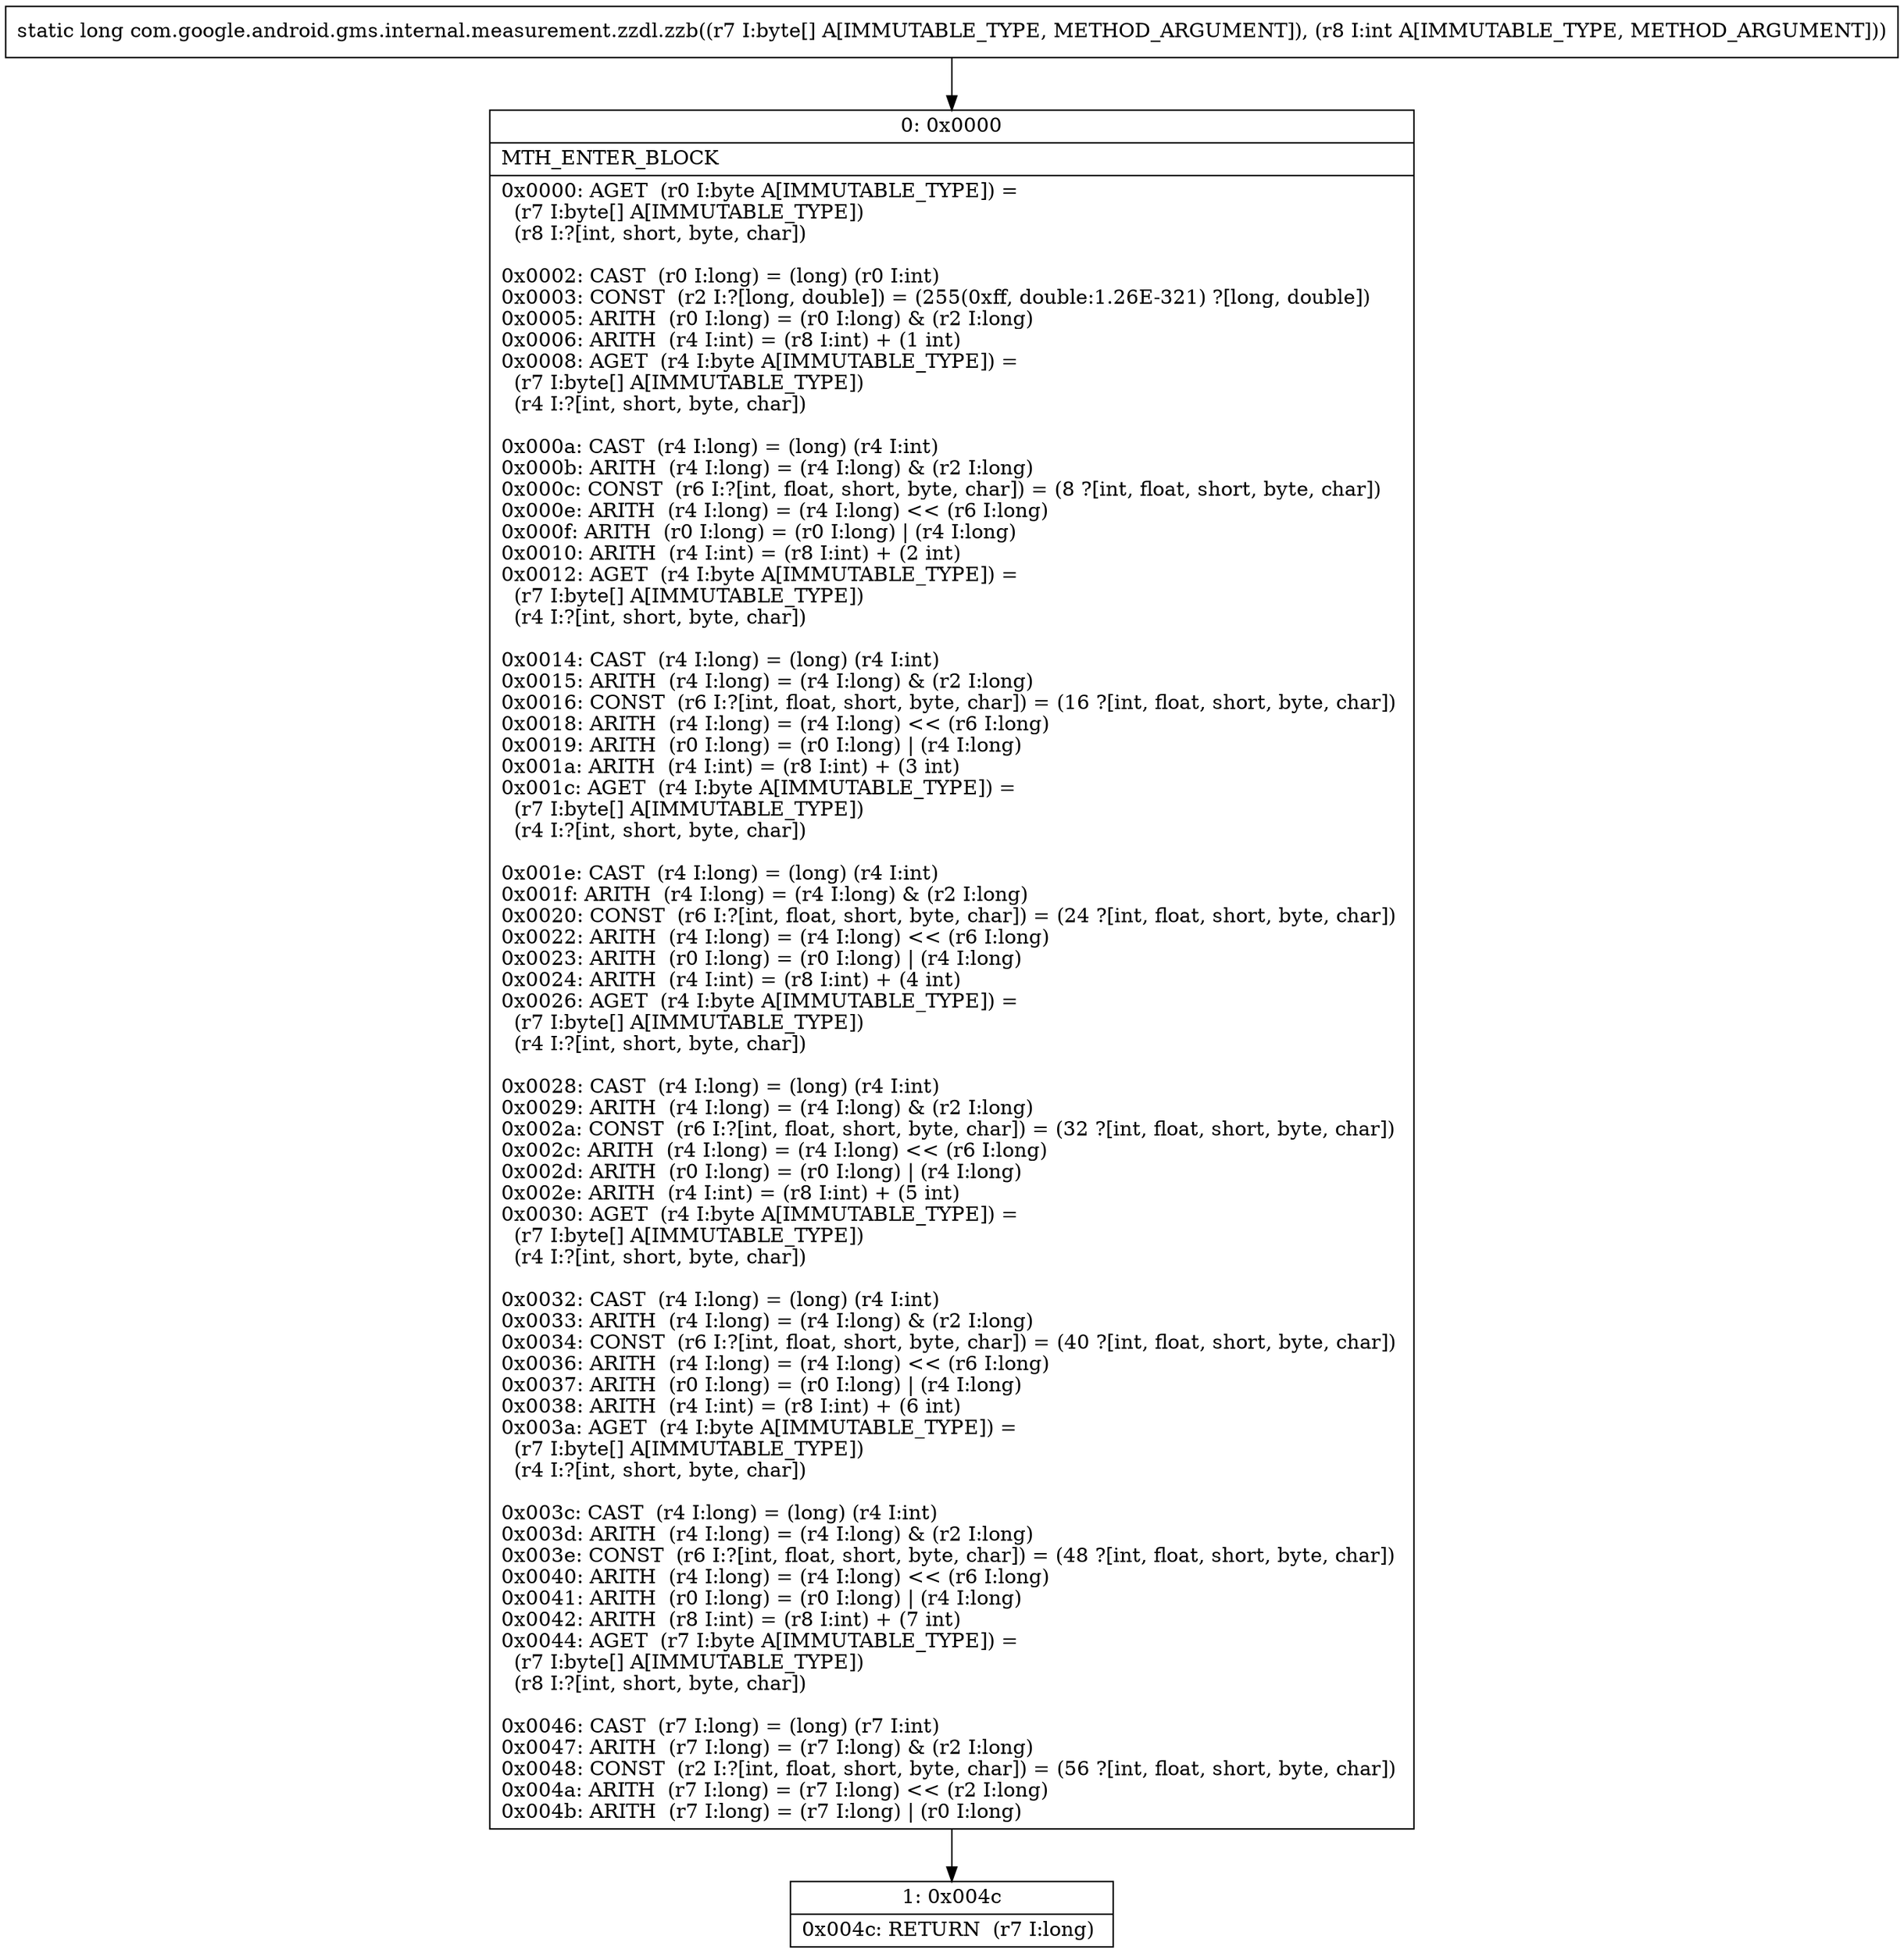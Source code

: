 digraph "CFG forcom.google.android.gms.internal.measurement.zzdl.zzb([BI)J" {
Node_0 [shape=record,label="{0\:\ 0x0000|MTH_ENTER_BLOCK\l|0x0000: AGET  (r0 I:byte A[IMMUTABLE_TYPE]) = \l  (r7 I:byte[] A[IMMUTABLE_TYPE])\l  (r8 I:?[int, short, byte, char])\l \l0x0002: CAST  (r0 I:long) = (long) (r0 I:int) \l0x0003: CONST  (r2 I:?[long, double]) = (255(0xff, double:1.26E\-321) ?[long, double]) \l0x0005: ARITH  (r0 I:long) = (r0 I:long) & (r2 I:long) \l0x0006: ARITH  (r4 I:int) = (r8 I:int) + (1 int) \l0x0008: AGET  (r4 I:byte A[IMMUTABLE_TYPE]) = \l  (r7 I:byte[] A[IMMUTABLE_TYPE])\l  (r4 I:?[int, short, byte, char])\l \l0x000a: CAST  (r4 I:long) = (long) (r4 I:int) \l0x000b: ARITH  (r4 I:long) = (r4 I:long) & (r2 I:long) \l0x000c: CONST  (r6 I:?[int, float, short, byte, char]) = (8 ?[int, float, short, byte, char]) \l0x000e: ARITH  (r4 I:long) = (r4 I:long) \<\< (r6 I:long) \l0x000f: ARITH  (r0 I:long) = (r0 I:long) \| (r4 I:long) \l0x0010: ARITH  (r4 I:int) = (r8 I:int) + (2 int) \l0x0012: AGET  (r4 I:byte A[IMMUTABLE_TYPE]) = \l  (r7 I:byte[] A[IMMUTABLE_TYPE])\l  (r4 I:?[int, short, byte, char])\l \l0x0014: CAST  (r4 I:long) = (long) (r4 I:int) \l0x0015: ARITH  (r4 I:long) = (r4 I:long) & (r2 I:long) \l0x0016: CONST  (r6 I:?[int, float, short, byte, char]) = (16 ?[int, float, short, byte, char]) \l0x0018: ARITH  (r4 I:long) = (r4 I:long) \<\< (r6 I:long) \l0x0019: ARITH  (r0 I:long) = (r0 I:long) \| (r4 I:long) \l0x001a: ARITH  (r4 I:int) = (r8 I:int) + (3 int) \l0x001c: AGET  (r4 I:byte A[IMMUTABLE_TYPE]) = \l  (r7 I:byte[] A[IMMUTABLE_TYPE])\l  (r4 I:?[int, short, byte, char])\l \l0x001e: CAST  (r4 I:long) = (long) (r4 I:int) \l0x001f: ARITH  (r4 I:long) = (r4 I:long) & (r2 I:long) \l0x0020: CONST  (r6 I:?[int, float, short, byte, char]) = (24 ?[int, float, short, byte, char]) \l0x0022: ARITH  (r4 I:long) = (r4 I:long) \<\< (r6 I:long) \l0x0023: ARITH  (r0 I:long) = (r0 I:long) \| (r4 I:long) \l0x0024: ARITH  (r4 I:int) = (r8 I:int) + (4 int) \l0x0026: AGET  (r4 I:byte A[IMMUTABLE_TYPE]) = \l  (r7 I:byte[] A[IMMUTABLE_TYPE])\l  (r4 I:?[int, short, byte, char])\l \l0x0028: CAST  (r4 I:long) = (long) (r4 I:int) \l0x0029: ARITH  (r4 I:long) = (r4 I:long) & (r2 I:long) \l0x002a: CONST  (r6 I:?[int, float, short, byte, char]) = (32 ?[int, float, short, byte, char]) \l0x002c: ARITH  (r4 I:long) = (r4 I:long) \<\< (r6 I:long) \l0x002d: ARITH  (r0 I:long) = (r0 I:long) \| (r4 I:long) \l0x002e: ARITH  (r4 I:int) = (r8 I:int) + (5 int) \l0x0030: AGET  (r4 I:byte A[IMMUTABLE_TYPE]) = \l  (r7 I:byte[] A[IMMUTABLE_TYPE])\l  (r4 I:?[int, short, byte, char])\l \l0x0032: CAST  (r4 I:long) = (long) (r4 I:int) \l0x0033: ARITH  (r4 I:long) = (r4 I:long) & (r2 I:long) \l0x0034: CONST  (r6 I:?[int, float, short, byte, char]) = (40 ?[int, float, short, byte, char]) \l0x0036: ARITH  (r4 I:long) = (r4 I:long) \<\< (r6 I:long) \l0x0037: ARITH  (r0 I:long) = (r0 I:long) \| (r4 I:long) \l0x0038: ARITH  (r4 I:int) = (r8 I:int) + (6 int) \l0x003a: AGET  (r4 I:byte A[IMMUTABLE_TYPE]) = \l  (r7 I:byte[] A[IMMUTABLE_TYPE])\l  (r4 I:?[int, short, byte, char])\l \l0x003c: CAST  (r4 I:long) = (long) (r4 I:int) \l0x003d: ARITH  (r4 I:long) = (r4 I:long) & (r2 I:long) \l0x003e: CONST  (r6 I:?[int, float, short, byte, char]) = (48 ?[int, float, short, byte, char]) \l0x0040: ARITH  (r4 I:long) = (r4 I:long) \<\< (r6 I:long) \l0x0041: ARITH  (r0 I:long) = (r0 I:long) \| (r4 I:long) \l0x0042: ARITH  (r8 I:int) = (r8 I:int) + (7 int) \l0x0044: AGET  (r7 I:byte A[IMMUTABLE_TYPE]) = \l  (r7 I:byte[] A[IMMUTABLE_TYPE])\l  (r8 I:?[int, short, byte, char])\l \l0x0046: CAST  (r7 I:long) = (long) (r7 I:int) \l0x0047: ARITH  (r7 I:long) = (r7 I:long) & (r2 I:long) \l0x0048: CONST  (r2 I:?[int, float, short, byte, char]) = (56 ?[int, float, short, byte, char]) \l0x004a: ARITH  (r7 I:long) = (r7 I:long) \<\< (r2 I:long) \l0x004b: ARITH  (r7 I:long) = (r7 I:long) \| (r0 I:long) \l}"];
Node_1 [shape=record,label="{1\:\ 0x004c|0x004c: RETURN  (r7 I:long) \l}"];
MethodNode[shape=record,label="{static long com.google.android.gms.internal.measurement.zzdl.zzb((r7 I:byte[] A[IMMUTABLE_TYPE, METHOD_ARGUMENT]), (r8 I:int A[IMMUTABLE_TYPE, METHOD_ARGUMENT])) }"];
MethodNode -> Node_0;
Node_0 -> Node_1;
}

